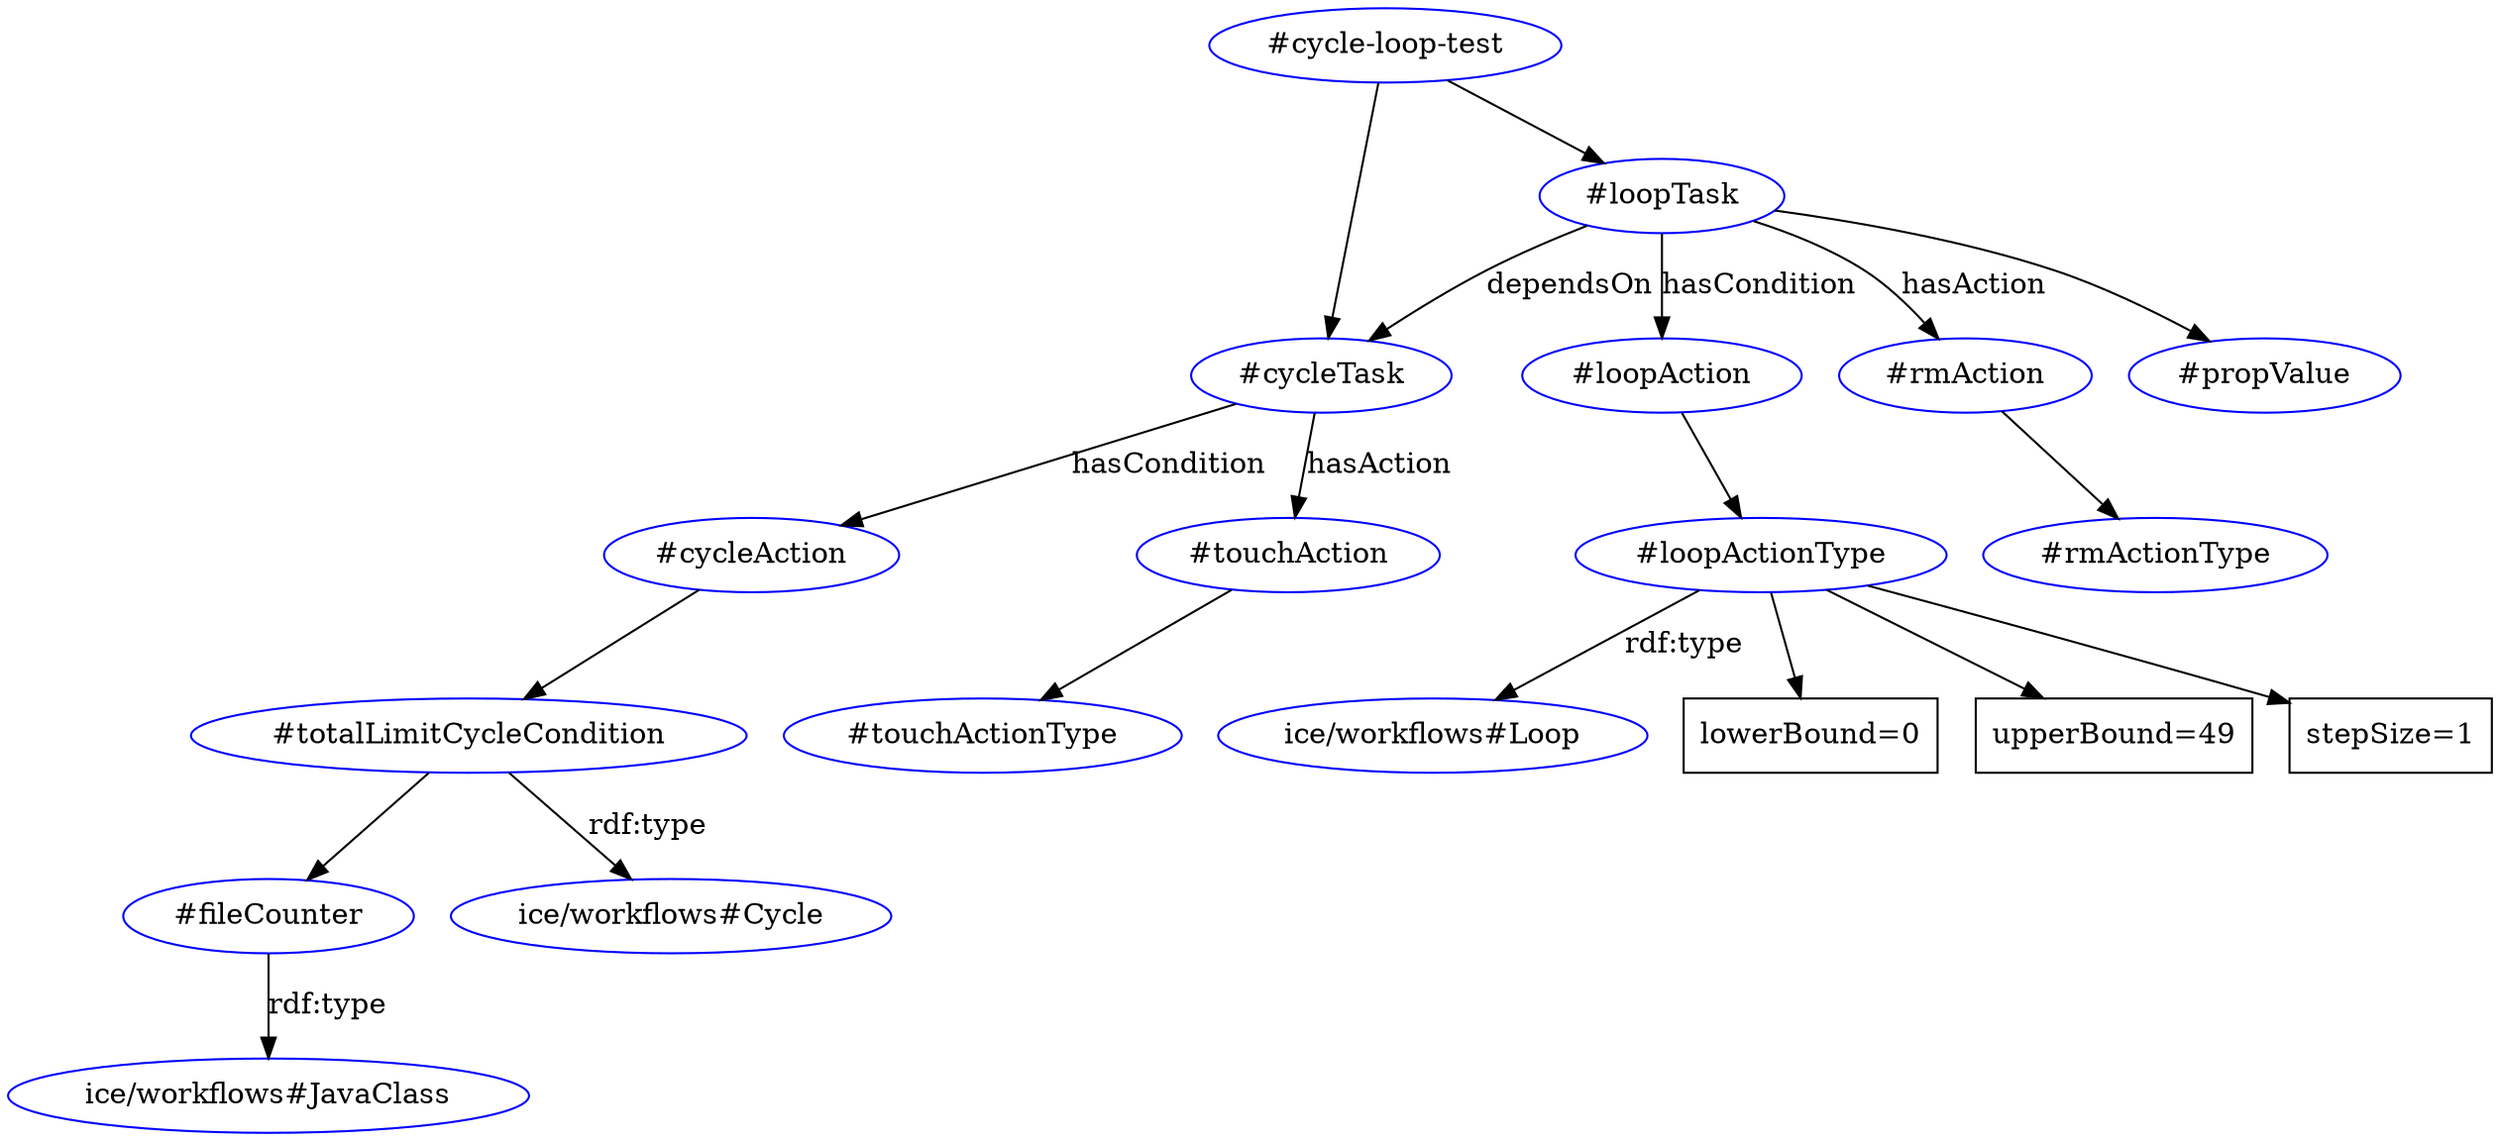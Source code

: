 digraph {
  charset="utf-8";

  // Edges
  "R#fileCounter" -> "Rice/workflows#JavaClass" [label="rdf:type"];
  "R#totalLimitCycleCondition" -> "Rice/workflows#Cycle" [label="rdf:type"];
  "R#totalLimitCycleCondition" -> "R#fileCounter" [label=""];
  "R#cycleAction" -> "R#totalLimitCycleCondition" [label=""];
  "R#touchAction" -> "R#touchActionType" [label=""];
  "R#cycleTask" -> "R#cycleAction" [label="hasCondition"];
  "R#cycleTask" -> "R#touchAction" [label="hasAction"];
  "R#loopActionType" -> "Rice/workflows#Loop" [label="rdf:type"];
  "R#loopActionType" -> L0 [label=""];
  "R#loopActionType" -> L49 [label=""];
  "R#loopActionType" -> L1 [label=""];
  "R#loopAction" -> "R#loopActionType" [label=""];
  "R#rmAction" -> "R#rmActionType" [label=""];
  "R#loopTask" -> "R#loopAction" [label="hasCondition"];
  "R#loopTask" -> "R#rmAction" [label="hasAction"];
  "R#loopTask" -> "R#propValue" [label=""];
  "R#loopTask" -> "R#cycleTask" [label="dependsOn"];
  "R#cycle-loop-test" -> "R#cycleTask" [label=""];
  "R#cycle-loop-test" -> "R#loopTask" [label=""];

  // Nodes
  L0 [label="lowerBound=0",shape=record];
  L1 [label="stepSize=1",shape=record];
  L49 [label="upperBound=49",shape=record];
  "R#cycle-loop-test" [URL="#cycle-loop-test",label="#cycle-loop-test",shape=ellipse,color=blue];
  "R#cycleAction" [URL="#cycleAction",label="#cycleAction",shape=ellipse,color=blue];
  "R#cycleTask" [URL="#cycleTask",label="#cycleTask",shape=ellipse,color=blue];
  "R#fileCounter" [URL="#fileCounter",label="#fileCounter",shape=ellipse,color=blue];
  "R#loopAction" [URL="#loopAction",label="#loopAction",shape=ellipse,color=blue];
  "R#loopActionType" [URL="#loopActionType",label="#loopActionType",shape=ellipse,color=blue];
  "R#loopTask" [URL="#loopTask",label="#loopTask",shape=ellipse,color=blue];
  "R#propValue" [URL="#propValue",label="#propValue",shape=ellipse,color=blue];
  "R#rmAction" [URL="#rmAction",label="#rmAction",shape=ellipse,color=blue];
  "R#rmActionType" [URL="#rmActionType",label="#rmActionType",shape=ellipse,color=blue];
  "R#totalLimitCycleCondition" [URL="#totalLimitCycleCondition",label="#totalLimitCycleCondition",shape=ellipse,color=blue];
  "R#touchAction" [URL="#touchAction",label="#touchAction",shape=ellipse,color=blue];
  "R#touchActionType" [URL="#touchActionType",label="#touchActionType",shape=ellipse,color=blue];
  "Rice/workflows#Cycle" [URL="https://www.eclipse.org/ice/workflows#Cycle",label="ice/workflows#Cycle",shape=ellipse,color=blue];
  "Rice/workflows#Loop" [URL="https://www.eclipse.org/ice/workflows#Loop",label="ice/workflows#Loop",shape=ellipse,color=blue];
  "Rice/workflows#JavaClass" [URL="https://www.eclipse.org/ice/workflows#JavaClass",label="ice/workflows#JavaClass",shape=ellipse,color=blue];
}